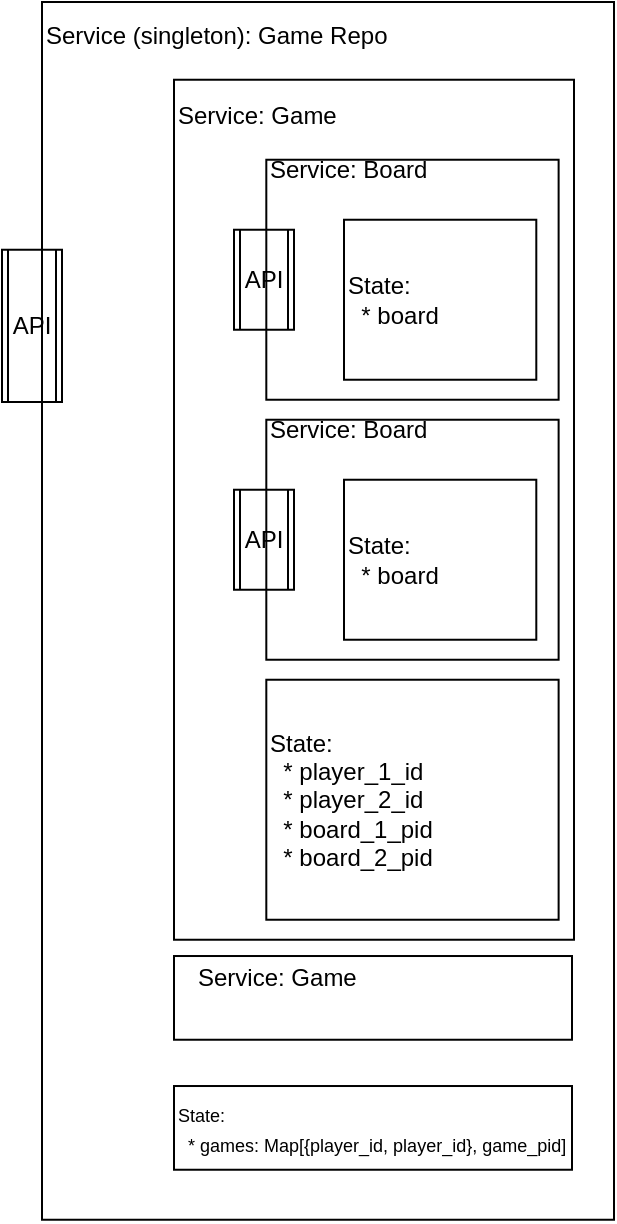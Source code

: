 <mxfile>
    <diagram id="6eL5WpkBChc2anXy6LX4" name="Page-1">
        <mxGraphModel dx="1267" dy="633" grid="1" gridSize="10" guides="1" tooltips="1" connect="1" arrows="1" fold="1" page="1" pageScale="1" pageWidth="827" pageHeight="1169" math="0" shadow="0">
            <root>
                <mxCell id="0"/>
                <mxCell id="1" parent="0"/>
                <mxCell id="28" value="" style="group" vertex="1" connectable="0" parent="1">
                    <mxGeometry x="246" y="188.87" width="260" height="590" as="geometry"/>
                </mxCell>
                <mxCell id="29" value="" style="rounded=0;whiteSpace=wrap;html=1;fillColor=none;" vertex="1" parent="28">
                    <mxGeometry x="-26" y="-18.865" width="286" height="608.865" as="geometry"/>
                </mxCell>
                <mxCell id="30" value="Service (singleton): Game Repo" style="text;html=1;strokeColor=none;fillColor=none;align=left;verticalAlign=middle;whiteSpace=wrap;rounded=0;" vertex="1" parent="28">
                    <mxGeometry x="-26" y="-18.866" width="260" height="34.768" as="geometry"/>
                </mxCell>
                <mxCell id="5" value="" style="group" vertex="1" connectable="0" parent="1">
                    <mxGeometry x="286" y="208.87" width="200" height="430" as="geometry"/>
                </mxCell>
                <mxCell id="3" value="" style="rounded=0;whiteSpace=wrap;html=1;fillColor=none;" vertex="1" parent="5">
                    <mxGeometry width="200" height="430" as="geometry"/>
                </mxCell>
                <mxCell id="4" value="Service: Game" style="text;html=1;strokeColor=none;fillColor=none;align=left;verticalAlign=middle;whiteSpace=wrap;rounded=0;" vertex="1" parent="5">
                    <mxGeometry width="200" height="36.857" as="geometry"/>
                </mxCell>
                <mxCell id="9" value="" style="group" vertex="1" connectable="0" parent="5">
                    <mxGeometry x="46.154" y="40" width="146.154" height="120" as="geometry"/>
                </mxCell>
                <mxCell id="10" value="" style="rounded=0;whiteSpace=wrap;html=1;fillColor=none;" vertex="1" parent="9">
                    <mxGeometry width="146.154" height="120" as="geometry"/>
                </mxCell>
                <mxCell id="11" value="Service: Board" style="text;html=1;strokeColor=none;fillColor=none;align=left;verticalAlign=middle;whiteSpace=wrap;rounded=0;" vertex="1" parent="9">
                    <mxGeometry width="146.154" height="10.286" as="geometry"/>
                </mxCell>
                <mxCell id="21" value="" style="group" vertex="1" connectable="0" parent="9">
                    <mxGeometry x="38.846" y="30" width="96.15" height="80" as="geometry"/>
                </mxCell>
                <mxCell id="22" value="" style="rounded=0;whiteSpace=wrap;html=1;fillColor=none;" vertex="1" parent="21">
                    <mxGeometry width="96.15" height="80" as="geometry"/>
                </mxCell>
                <mxCell id="23" value="State:&lt;br&gt;&lt;span&gt;&amp;nbsp; * board&lt;/span&gt;" style="text;html=1;strokeColor=none;fillColor=none;align=left;verticalAlign=middle;whiteSpace=wrap;rounded=0;" vertex="1" parent="21">
                    <mxGeometry width="96.147" height="80" as="geometry"/>
                </mxCell>
                <mxCell id="25" value="API" style="shape=process;whiteSpace=wrap;html=1;backgroundOutline=1;fillColor=none;" vertex="1" parent="9">
                    <mxGeometry x="-16.154" y="35" width="30" height="50" as="geometry"/>
                </mxCell>
                <mxCell id="12" value="" style="group" vertex="1" connectable="0" parent="5">
                    <mxGeometry x="46.154" y="170" width="146.154" height="120" as="geometry"/>
                </mxCell>
                <mxCell id="13" value="" style="rounded=0;whiteSpace=wrap;html=1;fillColor=none;" vertex="1" parent="12">
                    <mxGeometry width="146.154" height="120" as="geometry"/>
                </mxCell>
                <mxCell id="14" value="Service: Board" style="text;html=1;strokeColor=none;fillColor=none;align=left;verticalAlign=middle;whiteSpace=wrap;rounded=0;" vertex="1" parent="12">
                    <mxGeometry width="146.154" height="10.286" as="geometry"/>
                </mxCell>
                <mxCell id="18" value="" style="group" vertex="1" connectable="0" parent="12">
                    <mxGeometry x="38.846" y="30" width="96.15" height="80" as="geometry"/>
                </mxCell>
                <mxCell id="19" value="" style="rounded=0;whiteSpace=wrap;html=1;fillColor=none;" vertex="1" parent="18">
                    <mxGeometry width="96.15" height="80" as="geometry"/>
                </mxCell>
                <mxCell id="20" value="State:&lt;br&gt;&lt;span&gt;&amp;nbsp; * board&lt;/span&gt;" style="text;html=1;strokeColor=none;fillColor=none;align=left;verticalAlign=middle;whiteSpace=wrap;rounded=0;" vertex="1" parent="18">
                    <mxGeometry width="96.147" height="80" as="geometry"/>
                </mxCell>
                <mxCell id="26" value="API" style="shape=process;whiteSpace=wrap;html=1;backgroundOutline=1;fillColor=none;" vertex="1" parent="12">
                    <mxGeometry x="-16.154" y="35" width="30" height="50" as="geometry"/>
                </mxCell>
                <mxCell id="15" value="" style="group" vertex="1" connectable="0" parent="5">
                    <mxGeometry x="46.154" y="300" width="146.154" height="120" as="geometry"/>
                </mxCell>
                <mxCell id="16" value="" style="rounded=0;whiteSpace=wrap;html=1;fillColor=none;" vertex="1" parent="15">
                    <mxGeometry width="146.154" height="120" as="geometry"/>
                </mxCell>
                <mxCell id="17" value="State:&lt;br&gt;&lt;span&gt;&amp;nbsp; * player_1_id&lt;br&gt;&lt;/span&gt;&amp;nbsp; * player_2_id&lt;br&gt;&amp;nbsp; * board_1_pid&lt;br&gt;&amp;nbsp; * board_2_pid" style="text;html=1;strokeColor=none;fillColor=none;align=left;verticalAlign=middle;whiteSpace=wrap;rounded=0;" vertex="1" parent="15">
                    <mxGeometry width="146.15" height="120" as="geometry"/>
                </mxCell>
                <mxCell id="48" value="" style="group" vertex="1" connectable="0" parent="1">
                    <mxGeometry x="296" y="648.87" width="189" height="40" as="geometry"/>
                </mxCell>
                <mxCell id="49" value="" style="rounded=0;whiteSpace=wrap;html=1;fillColor=none;" vertex="1" parent="48">
                    <mxGeometry x="-10" y="-1.86" width="199" height="41.86" as="geometry"/>
                </mxCell>
                <mxCell id="50" value="Service: Game" style="text;html=1;strokeColor=none;fillColor=none;align=left;verticalAlign=middle;whiteSpace=wrap;rounded=0;" vertex="1" parent="48">
                    <mxGeometry y="-1.86" width="189" height="21.86" as="geometry"/>
                </mxCell>
                <mxCell id="51" value="" style="group" vertex="1" connectable="0" parent="1">
                    <mxGeometry x="296" y="713.87" width="189" height="40" as="geometry"/>
                </mxCell>
                <mxCell id="52" value="&lt;font style=&quot;font-size: 9px&quot;&gt;State:&lt;br&gt;&amp;nbsp; * games: Map[{player_id, player_id}, game_pid]&lt;/font&gt;" style="rounded=0;whiteSpace=wrap;html=1;fillColor=none;align=left;" vertex="1" parent="51">
                    <mxGeometry x="-10" y="-1.86" width="199" height="41.86" as="geometry"/>
                </mxCell>
                <mxCell id="54" value="API" style="shape=process;whiteSpace=wrap;html=1;backgroundOutline=1;fillColor=none;" vertex="1" parent="1">
                    <mxGeometry x="200" y="293.87" width="30" height="76.13" as="geometry"/>
                </mxCell>
            </root>
        </mxGraphModel>
    </diagram>
</mxfile>